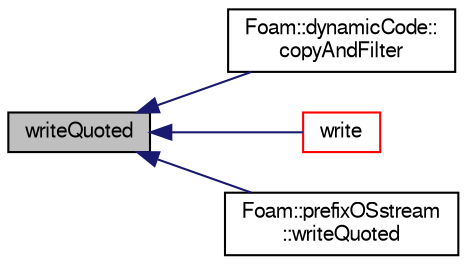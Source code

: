 digraph "writeQuoted"
{
  bgcolor="transparent";
  edge [fontname="FreeSans",fontsize="10",labelfontname="FreeSans",labelfontsize="10"];
  node [fontname="FreeSans",fontsize="10",shape=record];
  rankdir="LR";
  Node1 [label="writeQuoted",height=0.2,width=0.4,color="black", fillcolor="grey75", style="filled" fontcolor="black"];
  Node1 -> Node2 [dir="back",color="midnightblue",fontsize="10",style="solid",fontname="FreeSans"];
  Node2 [label="Foam::dynamicCode::\lcopyAndFilter",height=0.2,width=0.4,color="black",URL="$a00573.html#a1c5c6c6385cd29521ecf0305e3db8448",tooltip="Copy lines while expanding variables. "];
  Node1 -> Node3 [dir="back",color="midnightblue",fontsize="10",style="solid",fontname="FreeSans"];
  Node3 [label="write",height=0.2,width=0.4,color="red",URL="$a01686.html#a52c3f56f115b2b9b1b7db001a3784003",tooltip="Write next token to stream. "];
  Node1 -> Node4 [dir="back",color="midnightblue",fontsize="10",style="solid",fontname="FreeSans"];
  Node4 [label="Foam::prefixOSstream\l::writeQuoted",height=0.2,width=0.4,color="black",URL="$a01896.html#a40c64d7f8975f303da0b0245c16fe906",tooltip="Write std::string surrounded by quotes. "];
}
